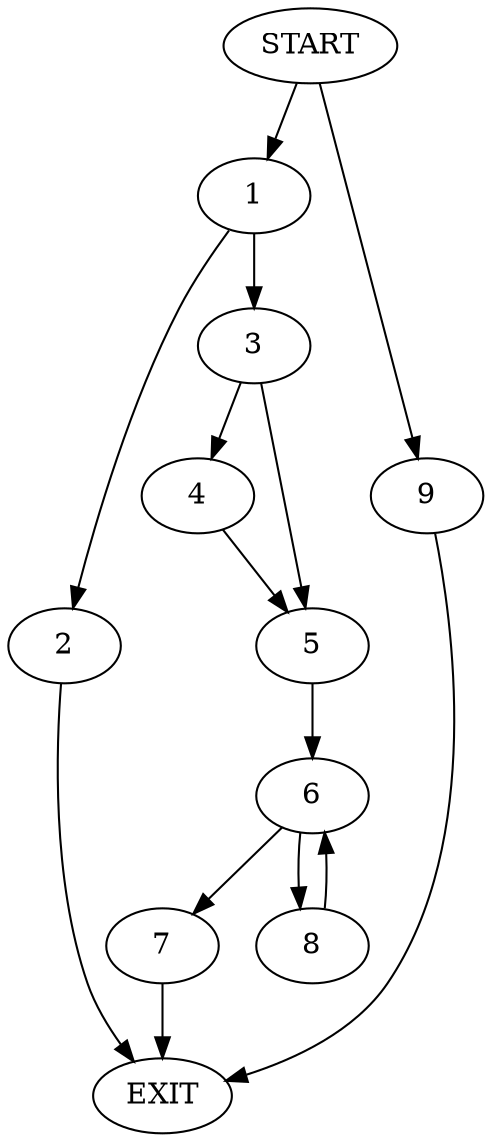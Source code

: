 digraph {
0 [label="START"]
10 [label="EXIT"]
0 -> 1
1 -> 2
1 -> 3
3 -> 4
3 -> 5
2 -> 10
4 -> 5
5 -> 6
6 -> 7
6 -> 8
7 -> 10
8 -> 6
0 -> 9
9 -> 10
}
